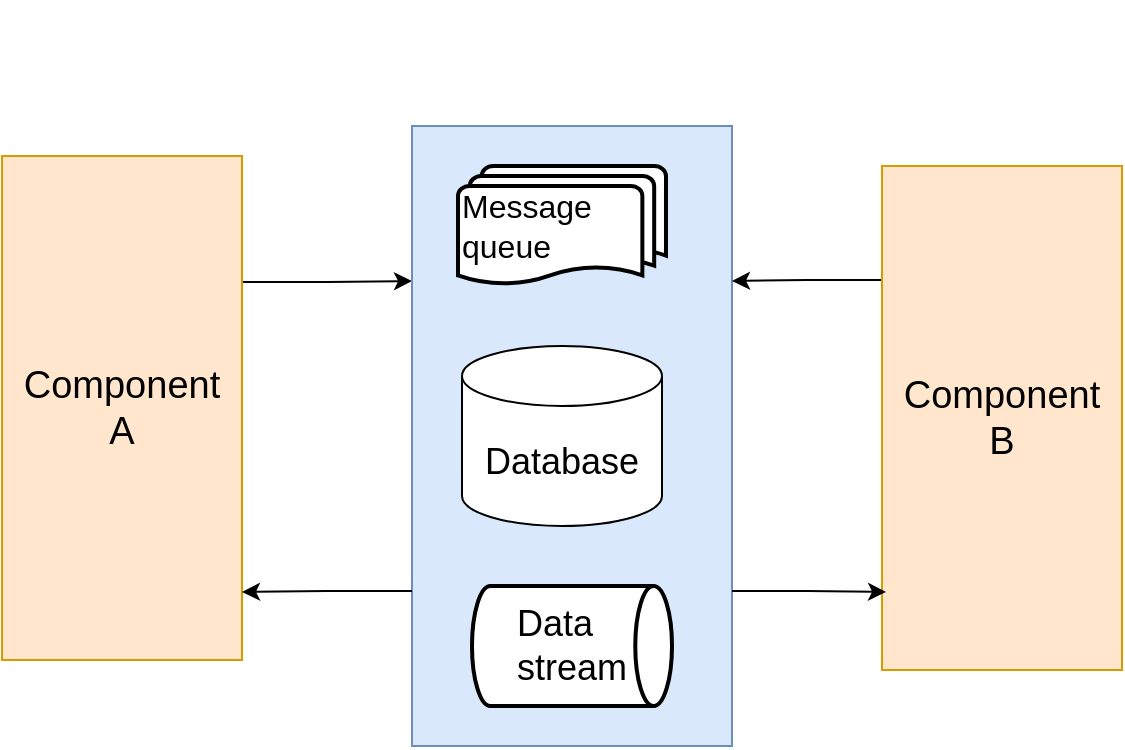 <mxfile version="22.1.21" type="device">
  <diagram name="Page-1" id="0ABSv7Pq701wAOnjwbBi">
    <mxGraphModel dx="1007" dy="628" grid="1" gridSize="10" guides="1" tooltips="1" connect="1" arrows="1" fold="1" page="1" pageScale="1" pageWidth="850" pageHeight="1100" math="0" shadow="0">
      <root>
        <mxCell id="0" />
        <mxCell id="1" parent="0" />
        <mxCell id="RQrWrzcCVWck8baC8gGq-16" style="edgeStyle=orthogonalEdgeStyle;rounded=0;orthogonalLoop=1;jettySize=auto;html=1;exitX=1;exitY=0.25;exitDx=0;exitDy=0;entryX=0;entryY=0.25;entryDx=0;entryDy=0;" edge="1" parent="1" source="RQrWrzcCVWck8baC8gGq-1" target="RQrWrzcCVWck8baC8gGq-4">
          <mxGeometry relative="1" as="geometry" />
        </mxCell>
        <mxCell id="RQrWrzcCVWck8baC8gGq-1" value="&lt;div&gt;&lt;font style=&quot;font-size: 19px;&quot;&gt;Component&lt;/font&gt;&lt;/div&gt;&lt;div&gt;&lt;font style=&quot;font-size: 19px;&quot;&gt;A&lt;/font&gt;&lt;/div&gt;" style="rounded=0;whiteSpace=wrap;html=1;fillColor=#ffe6cc;strokeColor=#d79b00;" vertex="1" parent="1">
          <mxGeometry x="120" y="155" width="120" height="252" as="geometry" />
        </mxCell>
        <mxCell id="RQrWrzcCVWck8baC8gGq-4" value="" style="rounded=0;whiteSpace=wrap;html=1;fillColor=#dae8fc;strokeColor=#6c8ebf;" vertex="1" parent="1">
          <mxGeometry x="325" y="140" width="160" height="310" as="geometry" />
        </mxCell>
        <mxCell id="RQrWrzcCVWck8baC8gGq-5" value="&lt;div style=&quot;font-size: 13px;&quot;&gt;&lt;font style=&quot;font-size: 18px;&quot;&gt;Database&lt;/font&gt;&lt;/div&gt;" style="shape=cylinder3;whiteSpace=wrap;html=1;boundedLbl=1;backgroundOutline=1;size=15;" vertex="1" parent="1">
          <mxGeometry x="350" y="250" width="100" height="90" as="geometry" />
        </mxCell>
        <mxCell id="RQrWrzcCVWck8baC8gGq-6" value="&lt;div align=&quot;left&quot; style=&quot;font-size: 16px;&quot;&gt;&lt;font style=&quot;font-size: 16px;&quot;&gt;Message&lt;/font&gt;&lt;/div&gt;&lt;div align=&quot;left&quot; style=&quot;font-size: 16px;&quot;&gt;&lt;font style=&quot;font-size: 16px;&quot;&gt;queue&lt;/font&gt;&lt;/div&gt;" style="strokeWidth=2;html=1;shape=mxgraph.flowchart.multi-document;whiteSpace=wrap;align=left;" vertex="1" parent="1">
          <mxGeometry x="348" y="160" width="104" height="60" as="geometry" />
        </mxCell>
        <mxCell id="RQrWrzcCVWck8baC8gGq-7" value="&lt;div align=&quot;left&quot; style=&quot;font-size: 18px;&quot;&gt;&lt;font style=&quot;font-size: 18px;&quot;&gt;Data&lt;/font&gt;&lt;/div&gt;&lt;div style=&quot;font-size: 18px;&quot;&gt;&lt;font style=&quot;font-size: 18px;&quot;&gt;stream&lt;font style=&quot;font-size: 18px;&quot;&gt;&lt;br&gt;&lt;/font&gt;&lt;/font&gt;&lt;/div&gt;" style="strokeWidth=2;html=1;shape=mxgraph.flowchart.direct_data;whiteSpace=wrap;" vertex="1" parent="1">
          <mxGeometry x="355" y="370" width="100" height="60" as="geometry" />
        </mxCell>
        <mxCell id="RQrWrzcCVWck8baC8gGq-10" value="" style="shape=image;html=1;verticalAlign=top;verticalLabelPosition=bottom;labelBackgroundColor=#ffffff;imageAspect=0;aspect=fixed;image=https://cdn4.iconfinder.com/data/icons/aiga-symbol-signs/444/aiga_information-128.png;rotation=20;imageBackground=none;" vertex="1" parent="1">
          <mxGeometry x="452" y="90" width="88" height="88" as="geometry" />
        </mxCell>
        <mxCell id="RQrWrzcCVWck8baC8gGq-17" style="edgeStyle=orthogonalEdgeStyle;rounded=0;orthogonalLoop=1;jettySize=auto;html=1;exitX=0;exitY=0.75;exitDx=0;exitDy=0;entryX=1;entryY=0.865;entryDx=0;entryDy=0;entryPerimeter=0;" edge="1" parent="1" source="RQrWrzcCVWck8baC8gGq-4" target="RQrWrzcCVWck8baC8gGq-1">
          <mxGeometry relative="1" as="geometry" />
        </mxCell>
        <mxCell id="RQrWrzcCVWck8baC8gGq-21" style="edgeStyle=orthogonalEdgeStyle;rounded=0;orthogonalLoop=1;jettySize=auto;html=1;entryX=1;entryY=0.25;entryDx=0;entryDy=0;exitX=0.008;exitY=0.226;exitDx=0;exitDy=0;exitPerimeter=0;" edge="1" parent="1" source="RQrWrzcCVWck8baC8gGq-18" target="RQrWrzcCVWck8baC8gGq-4">
          <mxGeometry relative="1" as="geometry">
            <mxPoint x="550" y="218" as="sourcePoint" />
          </mxGeometry>
        </mxCell>
        <mxCell id="RQrWrzcCVWck8baC8gGq-18" value="&lt;div&gt;&lt;font style=&quot;font-size: 19px;&quot;&gt;Component&lt;/font&gt;&lt;/div&gt;&lt;div&gt;&lt;font style=&quot;font-size: 19px;&quot;&gt;B&lt;/font&gt;&lt;/div&gt;" style="rounded=0;whiteSpace=wrap;html=1;fillColor=#ffe6cc;strokeColor=#d79b00;" vertex="1" parent="1">
          <mxGeometry x="560" y="160" width="120" height="252" as="geometry" />
        </mxCell>
        <mxCell id="RQrWrzcCVWck8baC8gGq-19" style="edgeStyle=orthogonalEdgeStyle;rounded=0;orthogonalLoop=1;jettySize=auto;html=1;exitX=1;exitY=0.75;exitDx=0;exitDy=0;entryX=0.017;entryY=0.845;entryDx=0;entryDy=0;entryPerimeter=0;" edge="1" parent="1" source="RQrWrzcCVWck8baC8gGq-4" target="RQrWrzcCVWck8baC8gGq-18">
          <mxGeometry relative="1" as="geometry" />
        </mxCell>
      </root>
    </mxGraphModel>
  </diagram>
</mxfile>
